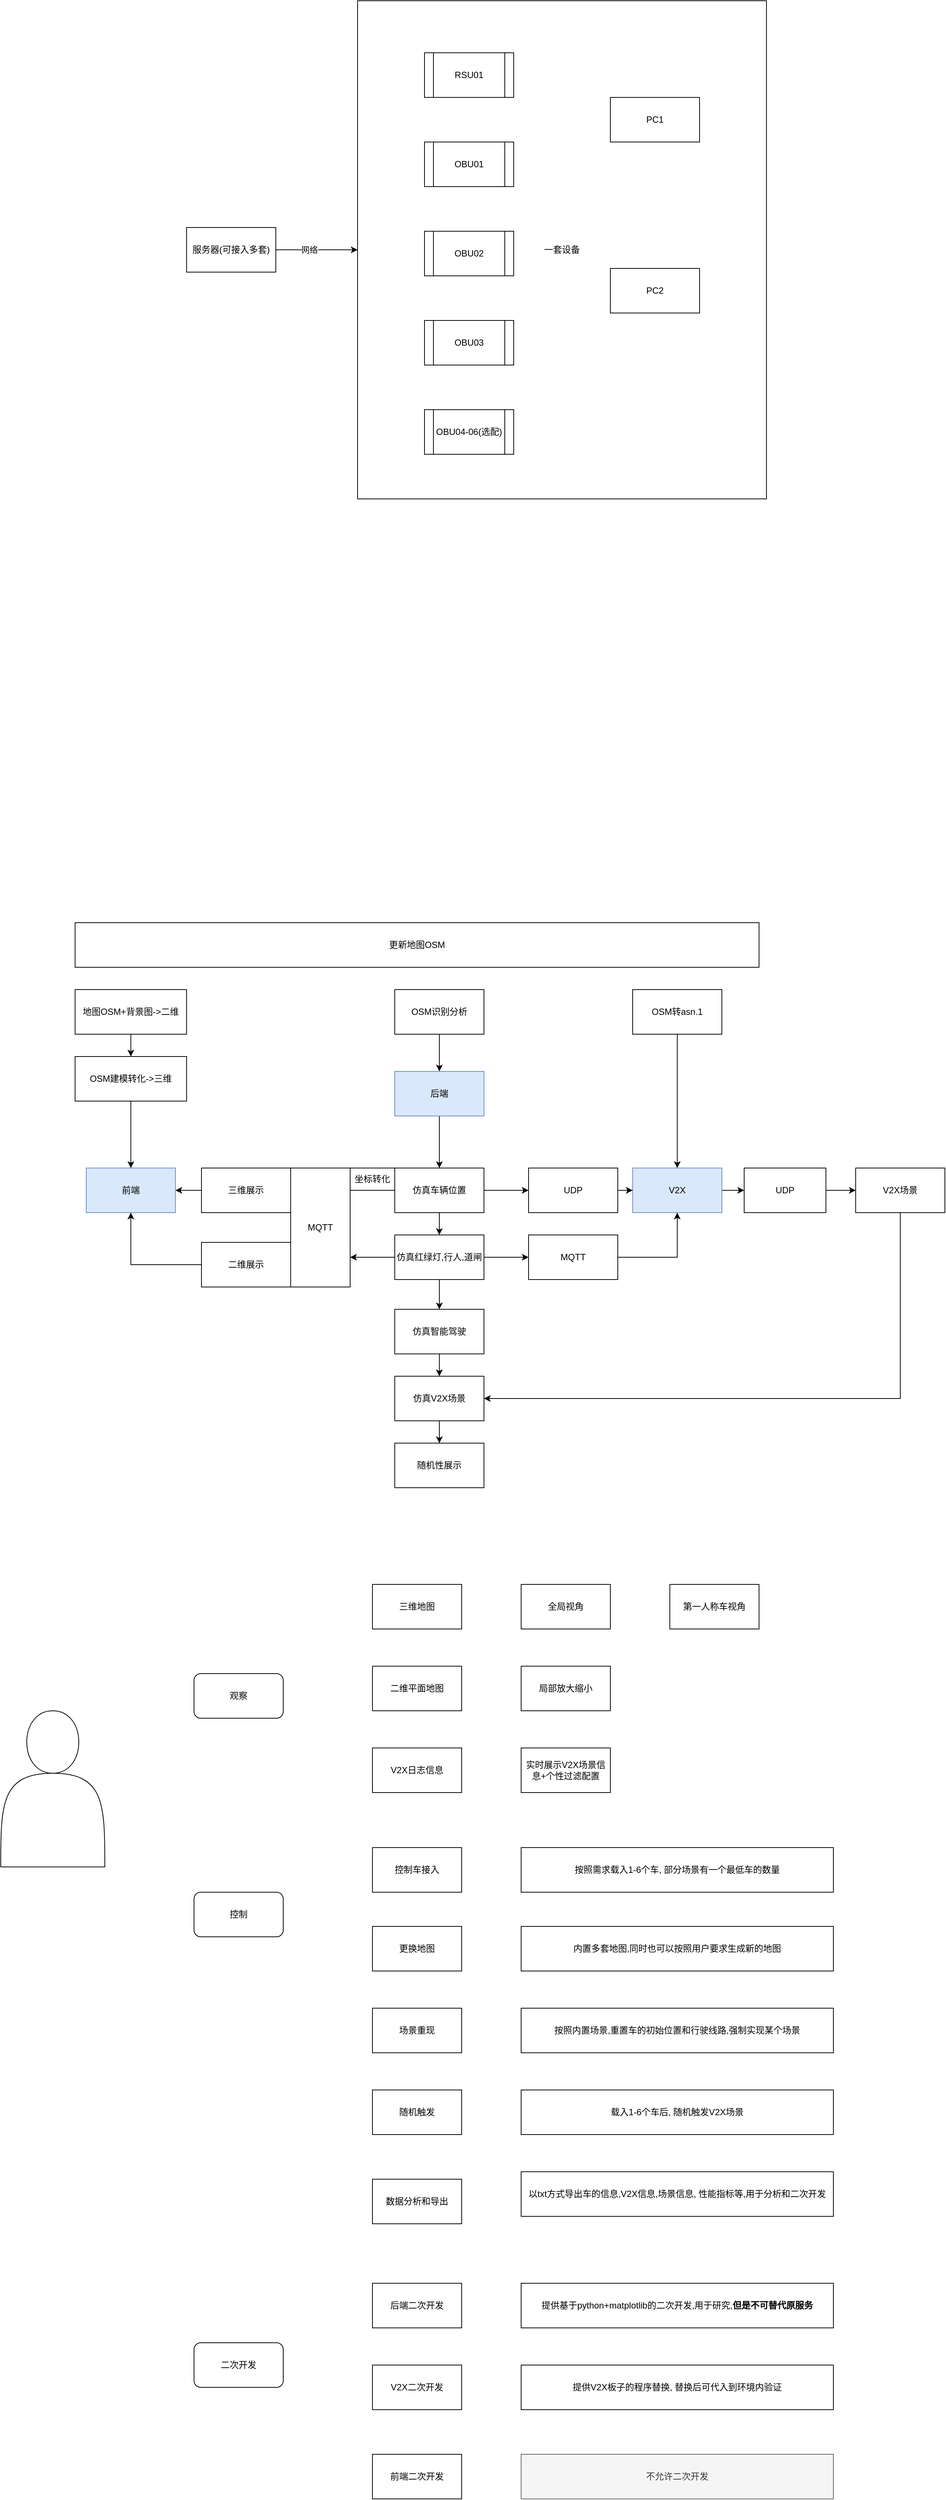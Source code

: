 <mxfile version="28.0.6">
  <diagram name="第 1 页" id="2Bufaen2Vc_g4Hj0Wt3B">
    <mxGraphModel dx="3720" dy="2314" grid="1" gridSize="10" guides="1" tooltips="1" connect="1" arrows="1" fold="1" page="1" pageScale="1" pageWidth="827" pageHeight="1169" math="0" shadow="0">
      <root>
        <mxCell id="0" />
        <mxCell id="1" parent="0" />
        <mxCell id="hUOe4CgwV009XfnV-HnH-10" value="一套设备" style="rounded=0;whiteSpace=wrap;html=1;" parent="1" vertex="1">
          <mxGeometry x="-410" y="-820" width="550" height="670" as="geometry" />
        </mxCell>
        <mxCell id="hUOe4CgwV009XfnV-HnH-11" style="edgeStyle=orthogonalEdgeStyle;rounded=0;orthogonalLoop=1;jettySize=auto;html=1;" parent="1" source="hUOe4CgwV009XfnV-HnH-1" target="hUOe4CgwV009XfnV-HnH-10" edge="1">
          <mxGeometry relative="1" as="geometry" />
        </mxCell>
        <mxCell id="hUOe4CgwV009XfnV-HnH-12" value="网络" style="edgeLabel;html=1;align=center;verticalAlign=middle;resizable=0;points=[];" parent="hUOe4CgwV009XfnV-HnH-11" vertex="1" connectable="0">
          <mxGeometry x="-0.188" relative="1" as="geometry">
            <mxPoint as="offset" />
          </mxGeometry>
        </mxCell>
        <mxCell id="hUOe4CgwV009XfnV-HnH-1" value="服务器(可接入多套)" style="rounded=0;whiteSpace=wrap;html=1;" parent="1" vertex="1">
          <mxGeometry x="-640" y="-515" width="120" height="60" as="geometry" />
        </mxCell>
        <mxCell id="hUOe4CgwV009XfnV-HnH-2" value="RSU01" style="shape=process;whiteSpace=wrap;html=1;backgroundOutline=1;" parent="1" vertex="1">
          <mxGeometry x="-320" y="-750" width="120" height="60" as="geometry" />
        </mxCell>
        <mxCell id="hUOe4CgwV009XfnV-HnH-3" value="OBU01" style="shape=process;whiteSpace=wrap;html=1;backgroundOutline=1;" parent="1" vertex="1">
          <mxGeometry x="-320" y="-630" width="120" height="60" as="geometry" />
        </mxCell>
        <mxCell id="hUOe4CgwV009XfnV-HnH-4" value="OBU02" style="shape=process;whiteSpace=wrap;html=1;backgroundOutline=1;" parent="1" vertex="1">
          <mxGeometry x="-320" y="-510" width="120" height="60" as="geometry" />
        </mxCell>
        <mxCell id="hUOe4CgwV009XfnV-HnH-5" value="OBU03" style="shape=process;whiteSpace=wrap;html=1;backgroundOutline=1;" parent="1" vertex="1">
          <mxGeometry x="-320" y="-390" width="120" height="60" as="geometry" />
        </mxCell>
        <mxCell id="hUOe4CgwV009XfnV-HnH-6" value="OBU04-06(选配)" style="shape=process;whiteSpace=wrap;html=1;backgroundOutline=1;" parent="1" vertex="1">
          <mxGeometry x="-320" y="-270" width="120" height="60" as="geometry" />
        </mxCell>
        <mxCell id="hUOe4CgwV009XfnV-HnH-7" value="PC1" style="rounded=0;whiteSpace=wrap;html=1;" parent="1" vertex="1">
          <mxGeometry x="-70" y="-690" width="120" height="60" as="geometry" />
        </mxCell>
        <mxCell id="hUOe4CgwV009XfnV-HnH-8" value="PC2" style="rounded=0;whiteSpace=wrap;html=1;" parent="1" vertex="1">
          <mxGeometry x="-70" y="-460" width="120" height="60" as="geometry" />
        </mxCell>
        <mxCell id="FZnhdKNDYV_imhR_eTHI-1" value="前端" style="rounded=0;whiteSpace=wrap;html=1;fillColor=#dae8fc;strokeColor=#6c8ebf;" parent="1" vertex="1">
          <mxGeometry x="-775" y="750" width="120" height="60" as="geometry" />
        </mxCell>
        <mxCell id="FZnhdKNDYV_imhR_eTHI-31" style="edgeStyle=orthogonalEdgeStyle;rounded=0;orthogonalLoop=1;jettySize=auto;html=1;entryX=0.5;entryY=0;entryDx=0;entryDy=0;" parent="1" source="FZnhdKNDYV_imhR_eTHI-2" target="FZnhdKNDYV_imhR_eTHI-4" edge="1">
          <mxGeometry relative="1" as="geometry" />
        </mxCell>
        <mxCell id="FZnhdKNDYV_imhR_eTHI-2" value="后端" style="rounded=0;whiteSpace=wrap;html=1;fillColor=#dae8fc;strokeColor=#6c8ebf;" parent="1" vertex="1">
          <mxGeometry x="-360" y="620" width="120" height="60" as="geometry" />
        </mxCell>
        <mxCell id="FZnhdKNDYV_imhR_eTHI-37" style="edgeStyle=orthogonalEdgeStyle;rounded=0;orthogonalLoop=1;jettySize=auto;html=1;entryX=0;entryY=0.5;entryDx=0;entryDy=0;" parent="1" source="FZnhdKNDYV_imhR_eTHI-3" target="FZnhdKNDYV_imhR_eTHI-17" edge="1">
          <mxGeometry relative="1" as="geometry" />
        </mxCell>
        <mxCell id="FZnhdKNDYV_imhR_eTHI-3" value="V2X" style="rounded=0;whiteSpace=wrap;html=1;fillColor=#dae8fc;strokeColor=#6c8ebf;" parent="1" vertex="1">
          <mxGeometry x="-40" y="750" width="120" height="60" as="geometry" />
        </mxCell>
        <mxCell id="FZnhdKNDYV_imhR_eTHI-29" style="edgeStyle=orthogonalEdgeStyle;rounded=0;orthogonalLoop=1;jettySize=auto;html=1;entryX=0;entryY=0.5;entryDx=0;entryDy=0;" parent="1" source="FZnhdKNDYV_imhR_eTHI-4" target="FZnhdKNDYV_imhR_eTHI-13" edge="1">
          <mxGeometry relative="1" as="geometry" />
        </mxCell>
        <mxCell id="FZnhdKNDYV_imhR_eTHI-32" style="edgeStyle=orthogonalEdgeStyle;rounded=0;orthogonalLoop=1;jettySize=auto;html=1;exitX=0.5;exitY=1;exitDx=0;exitDy=0;entryX=0.5;entryY=0;entryDx=0;entryDy=0;" parent="1" source="FZnhdKNDYV_imhR_eTHI-4" target="FZnhdKNDYV_imhR_eTHI-8" edge="1">
          <mxGeometry relative="1" as="geometry" />
        </mxCell>
        <mxCell id="FZnhdKNDYV_imhR_eTHI-4" value="仿真车辆位置" style="rounded=0;whiteSpace=wrap;html=1;" parent="1" vertex="1">
          <mxGeometry x="-360" y="750" width="120" height="60" as="geometry" />
        </mxCell>
        <mxCell id="FZnhdKNDYV_imhR_eTHI-26" style="edgeStyle=orthogonalEdgeStyle;rounded=0;orthogonalLoop=1;jettySize=auto;html=1;" parent="1" source="FZnhdKNDYV_imhR_eTHI-5" target="FZnhdKNDYV_imhR_eTHI-1" edge="1">
          <mxGeometry relative="1" as="geometry" />
        </mxCell>
        <mxCell id="FZnhdKNDYV_imhR_eTHI-5" value="三维展示" style="rounded=0;whiteSpace=wrap;html=1;" parent="1" vertex="1">
          <mxGeometry x="-620" y="750" width="120" height="60" as="geometry" />
        </mxCell>
        <mxCell id="FZnhdKNDYV_imhR_eTHI-27" style="edgeStyle=orthogonalEdgeStyle;rounded=0;orthogonalLoop=1;jettySize=auto;html=1;exitX=0;exitY=0.5;exitDx=0;exitDy=0;entryX=0.5;entryY=1;entryDx=0;entryDy=0;" parent="1" source="FZnhdKNDYV_imhR_eTHI-6" target="FZnhdKNDYV_imhR_eTHI-1" edge="1">
          <mxGeometry relative="1" as="geometry" />
        </mxCell>
        <mxCell id="FZnhdKNDYV_imhR_eTHI-6" value="二维展示" style="rounded=0;whiteSpace=wrap;html=1;" parent="1" vertex="1">
          <mxGeometry x="-620" y="850" width="120" height="60" as="geometry" />
        </mxCell>
        <mxCell id="FZnhdKNDYV_imhR_eTHI-7" value="MQTT" style="rounded=0;whiteSpace=wrap;html=1;" parent="1" vertex="1">
          <mxGeometry x="-500" y="750" width="80" height="160" as="geometry" />
        </mxCell>
        <mxCell id="FZnhdKNDYV_imhR_eTHI-28" style="edgeStyle=orthogonalEdgeStyle;rounded=0;orthogonalLoop=1;jettySize=auto;html=1;entryX=1;entryY=0.75;entryDx=0;entryDy=0;" parent="1" source="FZnhdKNDYV_imhR_eTHI-8" target="FZnhdKNDYV_imhR_eTHI-7" edge="1">
          <mxGeometry relative="1" as="geometry" />
        </mxCell>
        <mxCell id="FZnhdKNDYV_imhR_eTHI-30" style="edgeStyle=orthogonalEdgeStyle;rounded=0;orthogonalLoop=1;jettySize=auto;html=1;" parent="1" source="FZnhdKNDYV_imhR_eTHI-8" target="FZnhdKNDYV_imhR_eTHI-12" edge="1">
          <mxGeometry relative="1" as="geometry" />
        </mxCell>
        <mxCell id="FZnhdKNDYV_imhR_eTHI-33" style="edgeStyle=orthogonalEdgeStyle;rounded=0;orthogonalLoop=1;jettySize=auto;html=1;entryX=0.5;entryY=0;entryDx=0;entryDy=0;" parent="1" source="FZnhdKNDYV_imhR_eTHI-8" target="FZnhdKNDYV_imhR_eTHI-19" edge="1">
          <mxGeometry relative="1" as="geometry" />
        </mxCell>
        <mxCell id="FZnhdKNDYV_imhR_eTHI-8" value="仿真红绿灯,行人,道闸" style="rounded=0;whiteSpace=wrap;html=1;" parent="1" vertex="1">
          <mxGeometry x="-360" y="840" width="120" height="60" as="geometry" />
        </mxCell>
        <mxCell id="FZnhdKNDYV_imhR_eTHI-9" value="更新地图OSM" style="rounded=0;whiteSpace=wrap;html=1;" parent="1" vertex="1">
          <mxGeometry x="-790" y="420" width="920" height="60" as="geometry" />
        </mxCell>
        <mxCell id="FZnhdKNDYV_imhR_eTHI-24" style="edgeStyle=orthogonalEdgeStyle;rounded=0;orthogonalLoop=1;jettySize=auto;html=1;entryX=0.5;entryY=0;entryDx=0;entryDy=0;" parent="1" source="FZnhdKNDYV_imhR_eTHI-10" target="FZnhdKNDYV_imhR_eTHI-11" edge="1">
          <mxGeometry relative="1" as="geometry" />
        </mxCell>
        <mxCell id="FZnhdKNDYV_imhR_eTHI-10" value="地图OSM+背景图-&amp;gt;二维" style="rounded=0;whiteSpace=wrap;html=1;" parent="1" vertex="1">
          <mxGeometry x="-790" y="510" width="150" height="60" as="geometry" />
        </mxCell>
        <mxCell id="FZnhdKNDYV_imhR_eTHI-25" style="edgeStyle=orthogonalEdgeStyle;rounded=0;orthogonalLoop=1;jettySize=auto;html=1;entryX=0.5;entryY=0;entryDx=0;entryDy=0;" parent="1" source="FZnhdKNDYV_imhR_eTHI-11" target="FZnhdKNDYV_imhR_eTHI-1" edge="1">
          <mxGeometry relative="1" as="geometry" />
        </mxCell>
        <mxCell id="FZnhdKNDYV_imhR_eTHI-11" value="OSM建模转化-&amp;gt;三维" style="rounded=0;whiteSpace=wrap;html=1;" parent="1" vertex="1">
          <mxGeometry x="-790" y="600" width="150" height="60" as="geometry" />
        </mxCell>
        <mxCell id="FZnhdKNDYV_imhR_eTHI-39" style="edgeStyle=orthogonalEdgeStyle;rounded=0;orthogonalLoop=1;jettySize=auto;html=1;entryX=0.5;entryY=1;entryDx=0;entryDy=0;" parent="1" source="FZnhdKNDYV_imhR_eTHI-12" target="FZnhdKNDYV_imhR_eTHI-3" edge="1">
          <mxGeometry relative="1" as="geometry" />
        </mxCell>
        <mxCell id="FZnhdKNDYV_imhR_eTHI-12" value="MQTT" style="rounded=0;whiteSpace=wrap;html=1;" parent="1" vertex="1">
          <mxGeometry x="-180" y="840" width="120" height="60" as="geometry" />
        </mxCell>
        <mxCell id="FZnhdKNDYV_imhR_eTHI-38" style="edgeStyle=orthogonalEdgeStyle;rounded=0;orthogonalLoop=1;jettySize=auto;html=1;entryX=0;entryY=0.5;entryDx=0;entryDy=0;" parent="1" source="FZnhdKNDYV_imhR_eTHI-13" target="FZnhdKNDYV_imhR_eTHI-3" edge="1">
          <mxGeometry relative="1" as="geometry" />
        </mxCell>
        <mxCell id="FZnhdKNDYV_imhR_eTHI-13" value="UDP" style="rounded=0;whiteSpace=wrap;html=1;" parent="1" vertex="1">
          <mxGeometry x="-180" y="750" width="120" height="60" as="geometry" />
        </mxCell>
        <mxCell id="FZnhdKNDYV_imhR_eTHI-23" style="edgeStyle=orthogonalEdgeStyle;rounded=0;orthogonalLoop=1;jettySize=auto;html=1;exitX=0.5;exitY=1;exitDx=0;exitDy=0;" parent="1" source="FZnhdKNDYV_imhR_eTHI-14" target="FZnhdKNDYV_imhR_eTHI-2" edge="1">
          <mxGeometry relative="1" as="geometry" />
        </mxCell>
        <mxCell id="FZnhdKNDYV_imhR_eTHI-14" value="OSM识别分析" style="rounded=0;whiteSpace=wrap;html=1;" parent="1" vertex="1">
          <mxGeometry x="-360" y="510" width="120" height="60" as="geometry" />
        </mxCell>
        <mxCell id="FZnhdKNDYV_imhR_eTHI-36" style="edgeStyle=orthogonalEdgeStyle;rounded=0;orthogonalLoop=1;jettySize=auto;html=1;" parent="1" source="FZnhdKNDYV_imhR_eTHI-15" target="FZnhdKNDYV_imhR_eTHI-3" edge="1">
          <mxGeometry relative="1" as="geometry" />
        </mxCell>
        <mxCell id="FZnhdKNDYV_imhR_eTHI-15" value="OSM转asn.1" style="rounded=0;whiteSpace=wrap;html=1;" parent="1" vertex="1">
          <mxGeometry x="-40" y="510" width="120" height="60" as="geometry" />
        </mxCell>
        <mxCell id="FZnhdKNDYV_imhR_eTHI-40" style="edgeStyle=orthogonalEdgeStyle;rounded=0;orthogonalLoop=1;jettySize=auto;html=1;entryX=0;entryY=0.5;entryDx=0;entryDy=0;" parent="1" source="FZnhdKNDYV_imhR_eTHI-17" target="FZnhdKNDYV_imhR_eTHI-18" edge="1">
          <mxGeometry relative="1" as="geometry" />
        </mxCell>
        <mxCell id="FZnhdKNDYV_imhR_eTHI-17" value="UDP" style="rounded=0;whiteSpace=wrap;html=1;" parent="1" vertex="1">
          <mxGeometry x="110" y="750" width="110" height="60" as="geometry" />
        </mxCell>
        <mxCell id="FZnhdKNDYV_imhR_eTHI-41" style="edgeStyle=orthogonalEdgeStyle;rounded=0;orthogonalLoop=1;jettySize=auto;html=1;entryX=1;entryY=0.5;entryDx=0;entryDy=0;" parent="1" source="FZnhdKNDYV_imhR_eTHI-18" target="FZnhdKNDYV_imhR_eTHI-20" edge="1">
          <mxGeometry relative="1" as="geometry">
            <Array as="points">
              <mxPoint x="320" y="1060" />
            </Array>
          </mxGeometry>
        </mxCell>
        <mxCell id="FZnhdKNDYV_imhR_eTHI-18" value="V2X场景" style="rounded=0;whiteSpace=wrap;html=1;" parent="1" vertex="1">
          <mxGeometry x="260" y="750" width="120" height="60" as="geometry" />
        </mxCell>
        <mxCell id="FZnhdKNDYV_imhR_eTHI-34" value="" style="edgeStyle=orthogonalEdgeStyle;rounded=0;orthogonalLoop=1;jettySize=auto;html=1;" parent="1" source="FZnhdKNDYV_imhR_eTHI-19" target="FZnhdKNDYV_imhR_eTHI-20" edge="1">
          <mxGeometry relative="1" as="geometry" />
        </mxCell>
        <mxCell id="FZnhdKNDYV_imhR_eTHI-19" value="仿真智能驾驶" style="rounded=0;whiteSpace=wrap;html=1;" parent="1" vertex="1">
          <mxGeometry x="-360" y="940" width="120" height="60" as="geometry" />
        </mxCell>
        <mxCell id="FZnhdKNDYV_imhR_eTHI-35" style="edgeStyle=orthogonalEdgeStyle;rounded=0;orthogonalLoop=1;jettySize=auto;html=1;entryX=0.5;entryY=0;entryDx=0;entryDy=0;" parent="1" source="FZnhdKNDYV_imhR_eTHI-20" target="FZnhdKNDYV_imhR_eTHI-22" edge="1">
          <mxGeometry relative="1" as="geometry" />
        </mxCell>
        <mxCell id="FZnhdKNDYV_imhR_eTHI-20" value="仿真V2X场景" style="rounded=0;whiteSpace=wrap;html=1;" parent="1" vertex="1">
          <mxGeometry x="-360" y="1030" width="120" height="60" as="geometry" />
        </mxCell>
        <mxCell id="FZnhdKNDYV_imhR_eTHI-21" value="坐标转化" style="rounded=0;whiteSpace=wrap;html=1;" parent="1" vertex="1">
          <mxGeometry x="-420" y="750" width="60" height="30" as="geometry" />
        </mxCell>
        <mxCell id="FZnhdKNDYV_imhR_eTHI-22" value="随机性展示" style="rounded=0;whiteSpace=wrap;html=1;" parent="1" vertex="1">
          <mxGeometry x="-360" y="1120" width="120" height="60" as="geometry" />
        </mxCell>
        <mxCell id="ls5S6Hzu5uZS-a2wvy2--2" value="" style="shape=actor;whiteSpace=wrap;html=1;" vertex="1" parent="1">
          <mxGeometry x="-890" y="1480" width="140" height="210" as="geometry" />
        </mxCell>
        <mxCell id="ls5S6Hzu5uZS-a2wvy2--4" value="观察" style="rounded=1;whiteSpace=wrap;html=1;" vertex="1" parent="1">
          <mxGeometry x="-630" y="1430" width="120" height="60" as="geometry" />
        </mxCell>
        <mxCell id="ls5S6Hzu5uZS-a2wvy2--6" value="三维地图" style="rounded=0;whiteSpace=wrap;html=1;" vertex="1" parent="1">
          <mxGeometry x="-390" y="1310" width="120" height="60" as="geometry" />
        </mxCell>
        <mxCell id="ls5S6Hzu5uZS-a2wvy2--7" value="控制" style="rounded=1;whiteSpace=wrap;html=1;" vertex="1" parent="1">
          <mxGeometry x="-630" y="1724" width="120" height="60" as="geometry" />
        </mxCell>
        <mxCell id="ls5S6Hzu5uZS-a2wvy2--8" value="二次开发" style="rounded=1;whiteSpace=wrap;html=1;" vertex="1" parent="1">
          <mxGeometry x="-630" y="2330" width="120" height="60" as="geometry" />
        </mxCell>
        <mxCell id="ls5S6Hzu5uZS-a2wvy2--9" value="全局视角" style="rounded=0;whiteSpace=wrap;html=1;" vertex="1" parent="1">
          <mxGeometry x="-190" y="1310" width="120" height="60" as="geometry" />
        </mxCell>
        <mxCell id="ls5S6Hzu5uZS-a2wvy2--10" value="第一人称车视角" style="rounded=0;whiteSpace=wrap;html=1;" vertex="1" parent="1">
          <mxGeometry x="10" y="1310" width="120" height="60" as="geometry" />
        </mxCell>
        <mxCell id="ls5S6Hzu5uZS-a2wvy2--11" value="二维平面地图" style="rounded=0;whiteSpace=wrap;html=1;" vertex="1" parent="1">
          <mxGeometry x="-390" y="1420" width="120" height="60" as="geometry" />
        </mxCell>
        <mxCell id="ls5S6Hzu5uZS-a2wvy2--12" value="局部放大缩小" style="rounded=0;whiteSpace=wrap;html=1;" vertex="1" parent="1">
          <mxGeometry x="-190" y="1420" width="120" height="60" as="geometry" />
        </mxCell>
        <mxCell id="ls5S6Hzu5uZS-a2wvy2--13" value="V2X日志信息" style="rounded=0;whiteSpace=wrap;html=1;" vertex="1" parent="1">
          <mxGeometry x="-390" y="1530" width="120" height="60" as="geometry" />
        </mxCell>
        <mxCell id="ls5S6Hzu5uZS-a2wvy2--14" value="实时展示V2X场景信息+个性过滤配置" style="rounded=0;whiteSpace=wrap;html=1;" vertex="1" parent="1">
          <mxGeometry x="-190" y="1530" width="120" height="60" as="geometry" />
        </mxCell>
        <mxCell id="ls5S6Hzu5uZS-a2wvy2--16" value="控制车接入" style="rounded=0;whiteSpace=wrap;html=1;" vertex="1" parent="1">
          <mxGeometry x="-390" y="1664" width="120" height="60" as="geometry" />
        </mxCell>
        <mxCell id="ls5S6Hzu5uZS-a2wvy2--17" value="按照需求载入1-6个车, 部分场景有一个最低车的数量" style="rounded=0;whiteSpace=wrap;html=1;" vertex="1" parent="1">
          <mxGeometry x="-190" y="1664" width="420" height="60" as="geometry" />
        </mxCell>
        <mxCell id="ls5S6Hzu5uZS-a2wvy2--18" value="更换地图" style="rounded=0;whiteSpace=wrap;html=1;" vertex="1" parent="1">
          <mxGeometry x="-390" y="1770" width="120" height="60" as="geometry" />
        </mxCell>
        <mxCell id="ls5S6Hzu5uZS-a2wvy2--19" value="内置多套地图,同时也可以按照用户要求生成新的地图" style="rounded=0;whiteSpace=wrap;html=1;" vertex="1" parent="1">
          <mxGeometry x="-190" y="1770" width="420" height="60" as="geometry" />
        </mxCell>
        <mxCell id="ls5S6Hzu5uZS-a2wvy2--20" value="场景重现" style="rounded=0;whiteSpace=wrap;html=1;" vertex="1" parent="1">
          <mxGeometry x="-390" y="1880" width="120" height="60" as="geometry" />
        </mxCell>
        <mxCell id="ls5S6Hzu5uZS-a2wvy2--21" value="按照内置场景,重置车的初始位置和行驶线路,强制实现某个场景" style="rounded=0;whiteSpace=wrap;html=1;" vertex="1" parent="1">
          <mxGeometry x="-190" y="1880" width="420" height="60" as="geometry" />
        </mxCell>
        <mxCell id="ls5S6Hzu5uZS-a2wvy2--23" value="随机触发" style="rounded=0;whiteSpace=wrap;html=1;" vertex="1" parent="1">
          <mxGeometry x="-390" y="1990" width="120" height="60" as="geometry" />
        </mxCell>
        <mxCell id="ls5S6Hzu5uZS-a2wvy2--24" value="载入1-6个车后, 随机触发V2X场景" style="rounded=0;whiteSpace=wrap;html=1;" vertex="1" parent="1">
          <mxGeometry x="-190" y="1990" width="420" height="60" as="geometry" />
        </mxCell>
        <mxCell id="ls5S6Hzu5uZS-a2wvy2--25" value="数据分析和导出" style="rounded=0;whiteSpace=wrap;html=1;" vertex="1" parent="1">
          <mxGeometry x="-390" y="2110" width="120" height="60" as="geometry" />
        </mxCell>
        <mxCell id="ls5S6Hzu5uZS-a2wvy2--26" value="以txt方式导出车的信息,V2X信息,场景信息, 性能指标等,用于分析和二次开发" style="rounded=0;whiteSpace=wrap;html=1;" vertex="1" parent="1">
          <mxGeometry x="-190" y="2100" width="420" height="60" as="geometry" />
        </mxCell>
        <mxCell id="ls5S6Hzu5uZS-a2wvy2--27" value="后端二次开发" style="rounded=0;whiteSpace=wrap;html=1;" vertex="1" parent="1">
          <mxGeometry x="-390" y="2250" width="120" height="60" as="geometry" />
        </mxCell>
        <mxCell id="ls5S6Hzu5uZS-a2wvy2--28" value="V2X二次开发" style="rounded=0;whiteSpace=wrap;html=1;" vertex="1" parent="1">
          <mxGeometry x="-390" y="2360" width="120" height="60" as="geometry" />
        </mxCell>
        <mxCell id="ls5S6Hzu5uZS-a2wvy2--29" value="前端二次开发" style="rounded=0;whiteSpace=wrap;html=1;" vertex="1" parent="1">
          <mxGeometry x="-390" y="2480" width="120" height="60" as="geometry" />
        </mxCell>
        <mxCell id="ls5S6Hzu5uZS-a2wvy2--30" value="不允许二次开发" style="rounded=0;whiteSpace=wrap;html=1;fillColor=#f5f5f5;fontColor=#333333;strokeColor=#666666;" vertex="1" parent="1">
          <mxGeometry x="-190" y="2480" width="420" height="60" as="geometry" />
        </mxCell>
        <mxCell id="ls5S6Hzu5uZS-a2wvy2--31" value="提供基于python+matplotlib的二次开发,用于研究,&lt;b&gt;但是不可替代原服务&lt;/b&gt;" style="rounded=0;whiteSpace=wrap;html=1;" vertex="1" parent="1">
          <mxGeometry x="-190" y="2250" width="420" height="60" as="geometry" />
        </mxCell>
        <mxCell id="ls5S6Hzu5uZS-a2wvy2--32" value="提供V2X板子的程序替换, 替换后可代入到环境内验证" style="rounded=0;whiteSpace=wrap;html=1;" vertex="1" parent="1">
          <mxGeometry x="-190" y="2360" width="420" height="60" as="geometry" />
        </mxCell>
      </root>
    </mxGraphModel>
  </diagram>
</mxfile>
